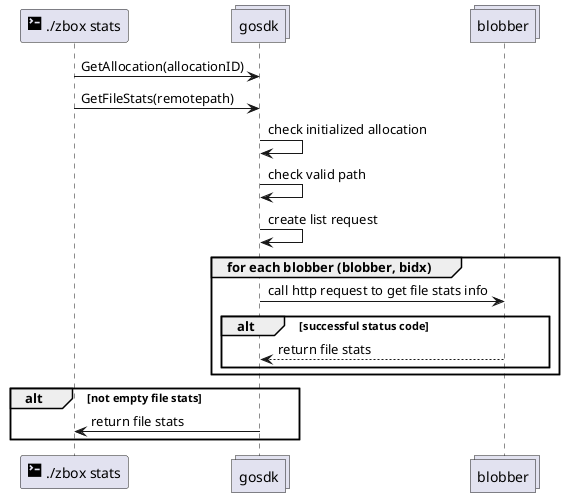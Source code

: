@startuml
participant "<size:20><&terminal></size> ./zbox stats" as cli
collections gosdk
collections blobber

cli -> gosdk: GetAllocation(allocationID)
cli -> gosdk: GetFileStats(remotepath)

gosdk -> gosdk: check initialized allocation
gosdk -> gosdk: check valid path
gosdk -> gosdk: create list request

group for each blobber (blobber, bidx)
gosdk -> blobber: call http request to get file stats info
alt successful status code
blobber --> gosdk: return file stats
end
end

alt not empty file stats
gosdk -> cli: return file stats
end
@enduml
